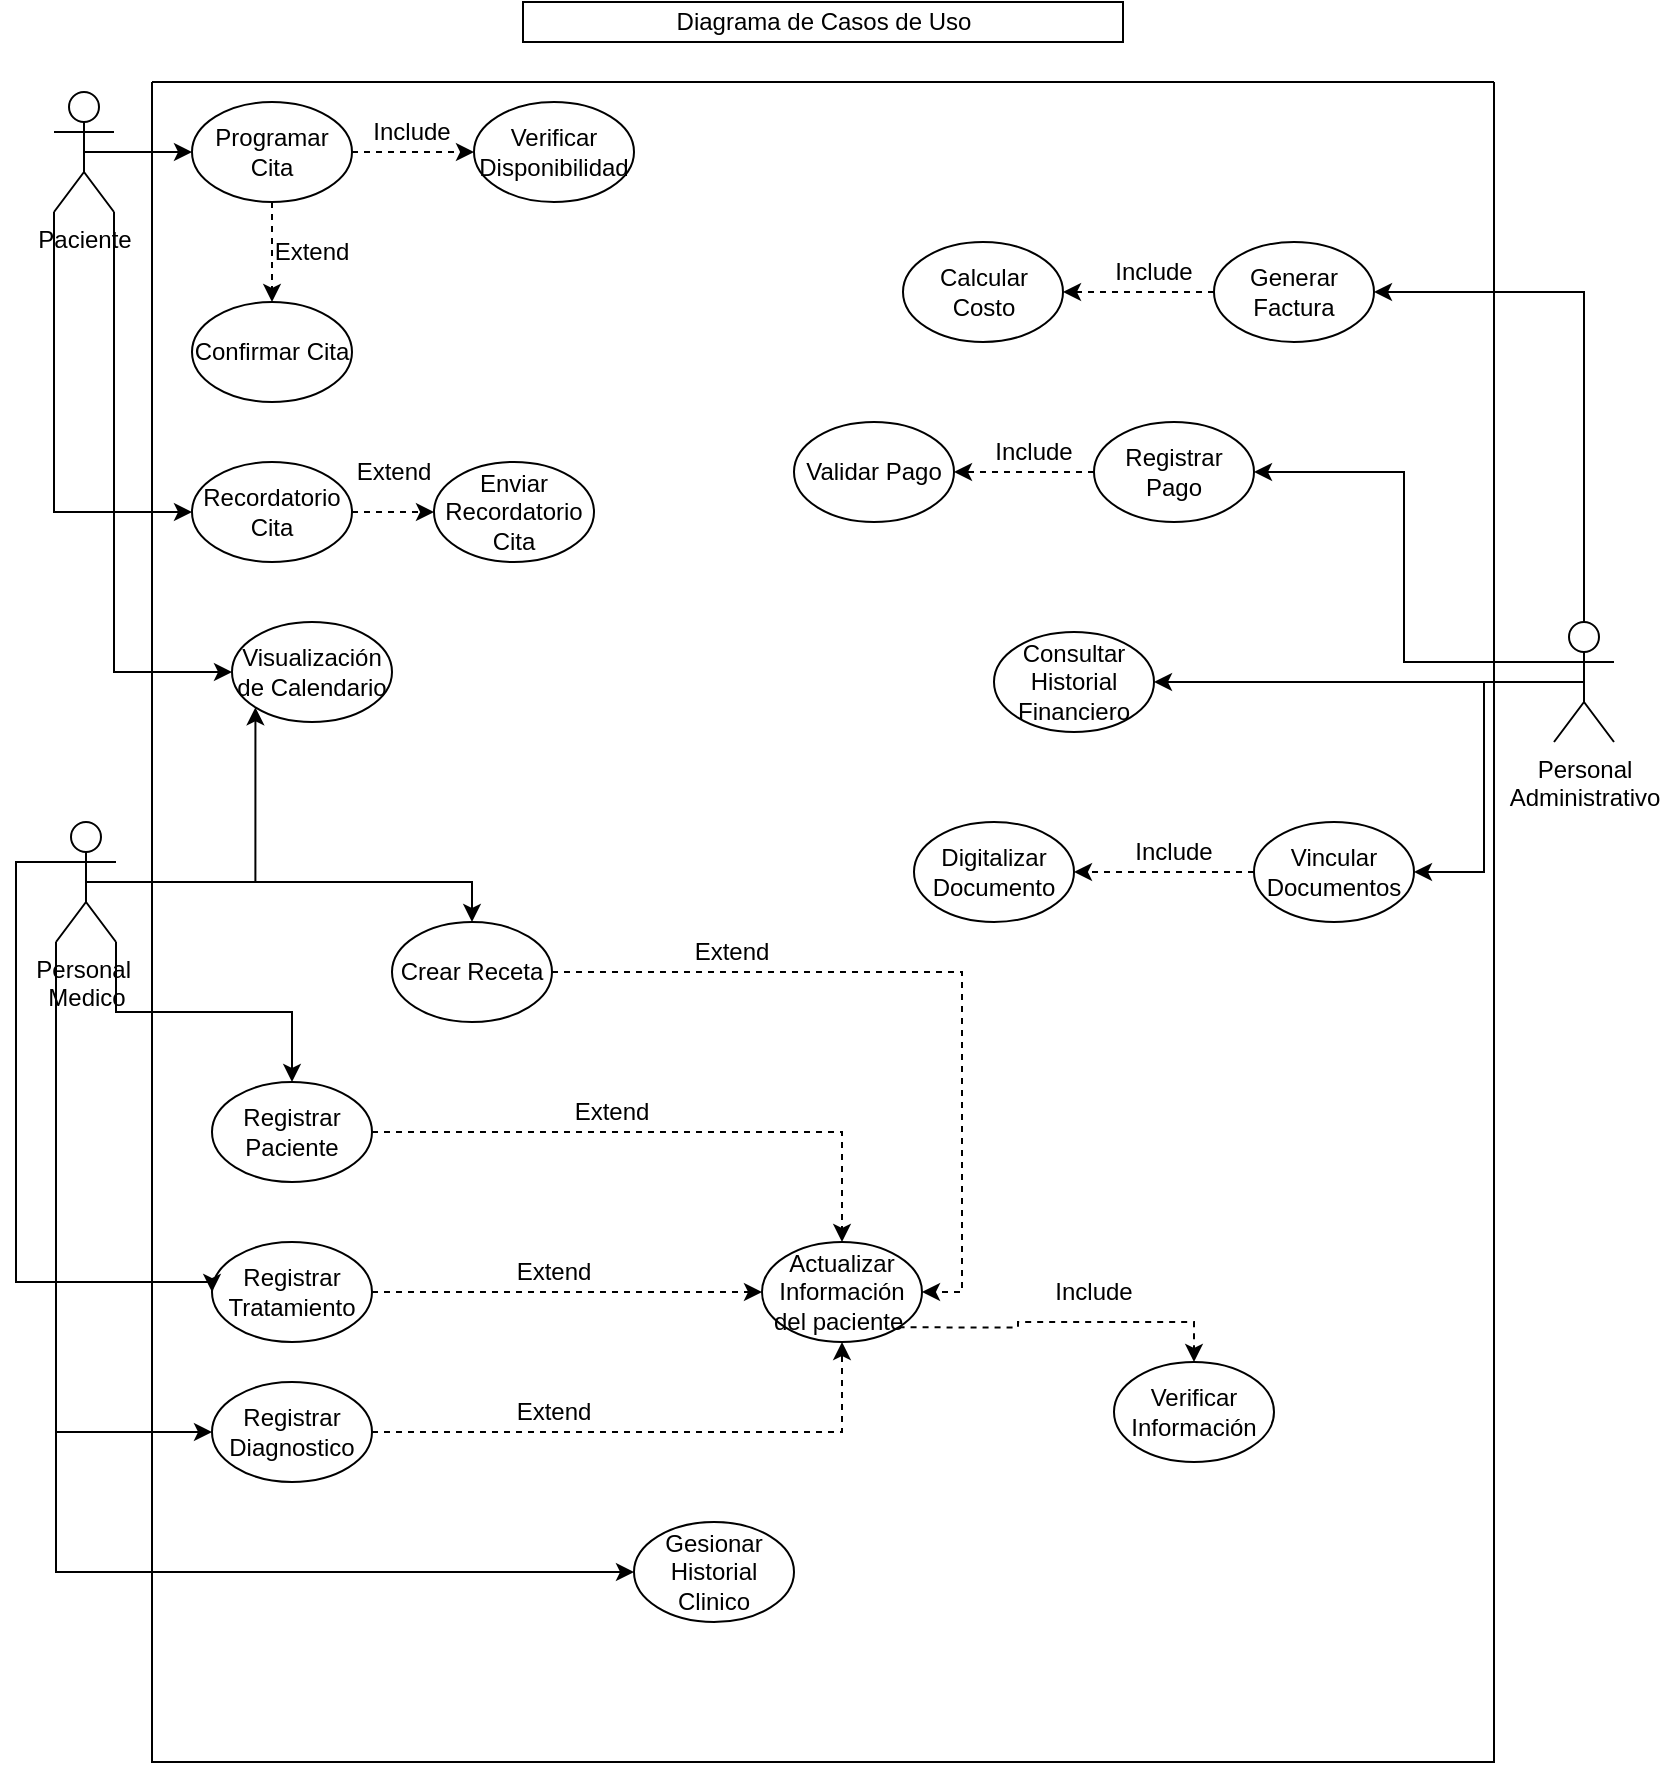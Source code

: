 <mxfile version="24.4.0" type="device">
  <diagram name="Página-1" id="I6cedz1NaRoOw9gbvDgf">
    <mxGraphModel dx="1863" dy="606" grid="1" gridSize="10" guides="1" tooltips="1" connect="1" arrows="1" fold="1" page="1" pageScale="1" pageWidth="827" pageHeight="1169" math="0" shadow="0">
      <root>
        <mxCell id="0" />
        <mxCell id="1" parent="0" />
        <mxCell id="sZblI4FrZ0gdulXsfKAt-8" style="edgeStyle=orthogonalEdgeStyle;rounded=0;orthogonalLoop=1;jettySize=auto;html=1;exitX=0.5;exitY=0.5;exitDx=0;exitDy=0;exitPerimeter=0;" parent="1" source="sZblI4FrZ0gdulXsfKAt-1" target="sZblI4FrZ0gdulXsfKAt-7" edge="1">
          <mxGeometry relative="1" as="geometry" />
        </mxCell>
        <mxCell id="sZblI4FrZ0gdulXsfKAt-20" style="edgeStyle=orthogonalEdgeStyle;rounded=0;orthogonalLoop=1;jettySize=auto;html=1;exitX=0;exitY=1;exitDx=0;exitDy=0;exitPerimeter=0;entryX=0;entryY=0.5;entryDx=0;entryDy=0;" parent="1" source="sZblI4FrZ0gdulXsfKAt-1" target="sZblI4FrZ0gdulXsfKAt-19" edge="1">
          <mxGeometry relative="1" as="geometry" />
        </mxCell>
        <mxCell id="sZblI4FrZ0gdulXsfKAt-27" style="edgeStyle=orthogonalEdgeStyle;rounded=0;orthogonalLoop=1;jettySize=auto;html=1;exitX=1;exitY=1;exitDx=0;exitDy=0;exitPerimeter=0;entryX=0;entryY=0.5;entryDx=0;entryDy=0;" parent="1" source="sZblI4FrZ0gdulXsfKAt-1" target="sZblI4FrZ0gdulXsfKAt-26" edge="1">
          <mxGeometry relative="1" as="geometry" />
        </mxCell>
        <mxCell id="sZblI4FrZ0gdulXsfKAt-1" value="Paciente" style="shape=umlActor;verticalLabelPosition=bottom;verticalAlign=top;html=1;outlineConnect=0;" parent="1" vertex="1">
          <mxGeometry x="20" y="55" width="30" height="60" as="geometry" />
        </mxCell>
        <mxCell id="sZblI4FrZ0gdulXsfKAt-6" value="" style="swimlane;startSize=0;" parent="1" vertex="1">
          <mxGeometry x="69" y="50" width="671" height="840" as="geometry" />
        </mxCell>
        <mxCell id="sZblI4FrZ0gdulXsfKAt-13" style="edgeStyle=orthogonalEdgeStyle;rounded=0;orthogonalLoop=1;jettySize=auto;html=1;exitX=0.5;exitY=1;exitDx=0;exitDy=0;entryX=0.5;entryY=0;entryDx=0;entryDy=0;dashed=1;" parent="sZblI4FrZ0gdulXsfKAt-6" source="sZblI4FrZ0gdulXsfKAt-7" target="sZblI4FrZ0gdulXsfKAt-11" edge="1">
          <mxGeometry relative="1" as="geometry" />
        </mxCell>
        <mxCell id="sZblI4FrZ0gdulXsfKAt-16" style="edgeStyle=orthogonalEdgeStyle;rounded=0;orthogonalLoop=1;jettySize=auto;html=1;exitX=1;exitY=0.5;exitDx=0;exitDy=0;entryX=0;entryY=0.5;entryDx=0;entryDy=0;dashed=1;" parent="sZblI4FrZ0gdulXsfKAt-6" source="sZblI4FrZ0gdulXsfKAt-7" target="sZblI4FrZ0gdulXsfKAt-15" edge="1">
          <mxGeometry relative="1" as="geometry" />
        </mxCell>
        <mxCell id="sZblI4FrZ0gdulXsfKAt-7" value="Programar Cita" style="ellipse;whiteSpace=wrap;html=1;" parent="sZblI4FrZ0gdulXsfKAt-6" vertex="1">
          <mxGeometry x="20" y="10" width="80" height="50" as="geometry" />
        </mxCell>
        <mxCell id="sZblI4FrZ0gdulXsfKAt-11" value="Confirmar Cita" style="ellipse;whiteSpace=wrap;html=1;" parent="sZblI4FrZ0gdulXsfKAt-6" vertex="1">
          <mxGeometry x="20" y="110" width="80" height="50" as="geometry" />
        </mxCell>
        <mxCell id="sZblI4FrZ0gdulXsfKAt-14" value="Extend" style="text;html=1;align=center;verticalAlign=middle;whiteSpace=wrap;rounded=0;" parent="sZblI4FrZ0gdulXsfKAt-6" vertex="1">
          <mxGeometry x="50" y="70" width="60" height="30" as="geometry" />
        </mxCell>
        <mxCell id="sZblI4FrZ0gdulXsfKAt-15" value="Verificar Disponibilidad" style="ellipse;whiteSpace=wrap;html=1;" parent="sZblI4FrZ0gdulXsfKAt-6" vertex="1">
          <mxGeometry x="161" y="10" width="80" height="50" as="geometry" />
        </mxCell>
        <mxCell id="sZblI4FrZ0gdulXsfKAt-18" value="Include" style="text;html=1;align=center;verticalAlign=middle;whiteSpace=wrap;rounded=0;" parent="sZblI4FrZ0gdulXsfKAt-6" vertex="1">
          <mxGeometry x="100" y="10" width="60" height="30" as="geometry" />
        </mxCell>
        <mxCell id="sZblI4FrZ0gdulXsfKAt-23" style="edgeStyle=orthogonalEdgeStyle;rounded=0;orthogonalLoop=1;jettySize=auto;html=1;exitX=1;exitY=0.5;exitDx=0;exitDy=0;dashed=1;" parent="sZblI4FrZ0gdulXsfKAt-6" source="sZblI4FrZ0gdulXsfKAt-19" target="sZblI4FrZ0gdulXsfKAt-21" edge="1">
          <mxGeometry relative="1" as="geometry" />
        </mxCell>
        <mxCell id="sZblI4FrZ0gdulXsfKAt-19" value="Recordatorio Cita" style="ellipse;whiteSpace=wrap;html=1;" parent="sZblI4FrZ0gdulXsfKAt-6" vertex="1">
          <mxGeometry x="20" y="190" width="80" height="50" as="geometry" />
        </mxCell>
        <mxCell id="sZblI4FrZ0gdulXsfKAt-21" value="Enviar Recordatorio Cita" style="ellipse;whiteSpace=wrap;html=1;" parent="sZblI4FrZ0gdulXsfKAt-6" vertex="1">
          <mxGeometry x="141" y="190" width="80" height="50" as="geometry" />
        </mxCell>
        <mxCell id="sZblI4FrZ0gdulXsfKAt-24" value="Extend" style="text;html=1;align=center;verticalAlign=middle;whiteSpace=wrap;rounded=0;" parent="sZblI4FrZ0gdulXsfKAt-6" vertex="1">
          <mxGeometry x="91" y="180" width="60" height="30" as="geometry" />
        </mxCell>
        <mxCell id="sZblI4FrZ0gdulXsfKAt-26" value="Visualización de Calendario" style="ellipse;whiteSpace=wrap;html=1;" parent="sZblI4FrZ0gdulXsfKAt-6" vertex="1">
          <mxGeometry x="40" y="270" width="80" height="50" as="geometry" />
        </mxCell>
        <mxCell id="sZblI4FrZ0gdulXsfKAt-28" value="Crear Receta" style="ellipse;whiteSpace=wrap;html=1;" parent="sZblI4FrZ0gdulXsfKAt-6" vertex="1">
          <mxGeometry x="120" y="420" width="80" height="50" as="geometry" />
        </mxCell>
        <mxCell id="sZblI4FrZ0gdulXsfKAt-34" value="" style="edgeStyle=orthogonalEdgeStyle;rounded=0;orthogonalLoop=1;jettySize=auto;html=1;exitX=1;exitY=0.5;exitDx=0;exitDy=0;dashed=1;entryX=1;entryY=0.5;entryDx=0;entryDy=0;" parent="sZblI4FrZ0gdulXsfKAt-6" source="sZblI4FrZ0gdulXsfKAt-28" target="ZKMqBAsAfl2Dbj8rhGkZ-1" edge="1">
          <mxGeometry relative="1" as="geometry">
            <mxPoint x="149" y="600" as="sourcePoint" />
            <mxPoint x="281.0" y="445" as="targetPoint" />
          </mxGeometry>
        </mxCell>
        <mxCell id="ZKMqBAsAfl2Dbj8rhGkZ-4" style="edgeStyle=orthogonalEdgeStyle;rounded=0;orthogonalLoop=1;jettySize=auto;html=1;exitX=1;exitY=0.5;exitDx=0;exitDy=0;entryX=0.5;entryY=0;entryDx=0;entryDy=0;dashed=1;" parent="sZblI4FrZ0gdulXsfKAt-6" source="sZblI4FrZ0gdulXsfKAt-37" target="ZKMqBAsAfl2Dbj8rhGkZ-1" edge="1">
          <mxGeometry relative="1" as="geometry" />
        </mxCell>
        <mxCell id="sZblI4FrZ0gdulXsfKAt-37" value="Registrar Paciente" style="ellipse;whiteSpace=wrap;html=1;" parent="sZblI4FrZ0gdulXsfKAt-6" vertex="1">
          <mxGeometry x="30" y="500" width="80" height="50" as="geometry" />
        </mxCell>
        <mxCell id="ZKMqBAsAfl2Dbj8rhGkZ-5" style="edgeStyle=orthogonalEdgeStyle;rounded=0;orthogonalLoop=1;jettySize=auto;html=1;exitX=1;exitY=0.5;exitDx=0;exitDy=0;dashed=1;" parent="sZblI4FrZ0gdulXsfKAt-6" source="sZblI4FrZ0gdulXsfKAt-38" target="ZKMqBAsAfl2Dbj8rhGkZ-1" edge="1">
          <mxGeometry relative="1" as="geometry" />
        </mxCell>
        <mxCell id="sZblI4FrZ0gdulXsfKAt-38" value="Registrar Tratamiento" style="ellipse;whiteSpace=wrap;html=1;" parent="sZblI4FrZ0gdulXsfKAt-6" vertex="1">
          <mxGeometry x="30" y="580" width="80" height="50" as="geometry" />
        </mxCell>
        <mxCell id="sZblI4FrZ0gdulXsfKAt-41" value="Verificar Información" style="ellipse;whiteSpace=wrap;html=1;" parent="sZblI4FrZ0gdulXsfKAt-6" vertex="1">
          <mxGeometry x="481" y="640" width="80" height="50" as="geometry" />
        </mxCell>
        <mxCell id="sZblI4FrZ0gdulXsfKAt-42" value="Gesionar Historial Clinico" style="ellipse;whiteSpace=wrap;html=1;" parent="sZblI4FrZ0gdulXsfKAt-6" vertex="1">
          <mxGeometry x="241" y="720" width="80" height="50" as="geometry" />
        </mxCell>
        <mxCell id="sZblI4FrZ0gdulXsfKAt-69" style="edgeStyle=orthogonalEdgeStyle;rounded=0;orthogonalLoop=1;jettySize=auto;html=1;exitX=0;exitY=0.5;exitDx=0;exitDy=0;entryX=1;entryY=0.5;entryDx=0;entryDy=0;dashed=1;" parent="sZblI4FrZ0gdulXsfKAt-6" source="sZblI4FrZ0gdulXsfKAt-60" target="sZblI4FrZ0gdulXsfKAt-61" edge="1">
          <mxGeometry relative="1" as="geometry" />
        </mxCell>
        <mxCell id="sZblI4FrZ0gdulXsfKAt-60" value="Generar Factura" style="ellipse;whiteSpace=wrap;html=1;" parent="sZblI4FrZ0gdulXsfKAt-6" vertex="1">
          <mxGeometry x="531" y="80" width="80" height="50" as="geometry" />
        </mxCell>
        <mxCell id="sZblI4FrZ0gdulXsfKAt-61" value="Calcular Costo" style="ellipse;whiteSpace=wrap;html=1;" parent="sZblI4FrZ0gdulXsfKAt-6" vertex="1">
          <mxGeometry x="375.5" y="80" width="80" height="50" as="geometry" />
        </mxCell>
        <mxCell id="sZblI4FrZ0gdulXsfKAt-71" style="edgeStyle=orthogonalEdgeStyle;rounded=0;orthogonalLoop=1;jettySize=auto;html=1;exitX=0;exitY=0.5;exitDx=0;exitDy=0;entryX=1;entryY=0.5;entryDx=0;entryDy=0;dashed=1;" parent="sZblI4FrZ0gdulXsfKAt-6" source="sZblI4FrZ0gdulXsfKAt-62" target="sZblI4FrZ0gdulXsfKAt-63" edge="1">
          <mxGeometry relative="1" as="geometry" />
        </mxCell>
        <mxCell id="sZblI4FrZ0gdulXsfKAt-62" value="Registrar Pago" style="ellipse;whiteSpace=wrap;html=1;" parent="sZblI4FrZ0gdulXsfKAt-6" vertex="1">
          <mxGeometry x="471" y="170" width="80" height="50" as="geometry" />
        </mxCell>
        <mxCell id="sZblI4FrZ0gdulXsfKAt-63" value="Validar Pago" style="ellipse;whiteSpace=wrap;html=1;" parent="sZblI4FrZ0gdulXsfKAt-6" vertex="1">
          <mxGeometry x="321" y="170" width="80" height="50" as="geometry" />
        </mxCell>
        <mxCell id="sZblI4FrZ0gdulXsfKAt-64" value="Consultar Historial Financiero" style="ellipse;whiteSpace=wrap;html=1;" parent="sZblI4FrZ0gdulXsfKAt-6" vertex="1">
          <mxGeometry x="421" y="275" width="80" height="50" as="geometry" />
        </mxCell>
        <mxCell id="sZblI4FrZ0gdulXsfKAt-74" style="edgeStyle=orthogonalEdgeStyle;rounded=0;orthogonalLoop=1;jettySize=auto;html=1;exitX=0;exitY=0.5;exitDx=0;exitDy=0;entryX=1;entryY=0.5;entryDx=0;entryDy=0;dashed=1;" parent="sZblI4FrZ0gdulXsfKAt-6" source="sZblI4FrZ0gdulXsfKAt-66" target="sZblI4FrZ0gdulXsfKAt-67" edge="1">
          <mxGeometry relative="1" as="geometry" />
        </mxCell>
        <mxCell id="sZblI4FrZ0gdulXsfKAt-66" value="Vincular Documentos" style="ellipse;whiteSpace=wrap;html=1;" parent="sZblI4FrZ0gdulXsfKAt-6" vertex="1">
          <mxGeometry x="551" y="370" width="80" height="50" as="geometry" />
        </mxCell>
        <mxCell id="sZblI4FrZ0gdulXsfKAt-67" value="Digitalizar Documento" style="ellipse;whiteSpace=wrap;html=1;" parent="sZblI4FrZ0gdulXsfKAt-6" vertex="1">
          <mxGeometry x="381" y="370" width="80" height="50" as="geometry" />
        </mxCell>
        <mxCell id="sZblI4FrZ0gdulXsfKAt-75" value="Include" style="text;html=1;align=center;verticalAlign=middle;whiteSpace=wrap;rounded=0;" parent="sZblI4FrZ0gdulXsfKAt-6" vertex="1">
          <mxGeometry x="481" y="370" width="60" height="30" as="geometry" />
        </mxCell>
        <mxCell id="sZblI4FrZ0gdulXsfKAt-76" value="Include" style="text;html=1;align=center;verticalAlign=middle;whiteSpace=wrap;rounded=0;" parent="sZblI4FrZ0gdulXsfKAt-6" vertex="1">
          <mxGeometry x="411" y="170" width="60" height="30" as="geometry" />
        </mxCell>
        <mxCell id="sZblI4FrZ0gdulXsfKAt-77" value="Include" style="text;html=1;align=center;verticalAlign=middle;whiteSpace=wrap;rounded=0;" parent="sZblI4FrZ0gdulXsfKAt-6" vertex="1">
          <mxGeometry x="471" y="80" width="60" height="30" as="geometry" />
        </mxCell>
        <mxCell id="ZKMqBAsAfl2Dbj8rhGkZ-6" style="edgeStyle=orthogonalEdgeStyle;rounded=0;orthogonalLoop=1;jettySize=auto;html=1;exitX=1;exitY=0.5;exitDx=0;exitDy=0;entryX=0.5;entryY=1;entryDx=0;entryDy=0;dashed=1;" parent="sZblI4FrZ0gdulXsfKAt-6" source="sZblI4FrZ0gdulXsfKAt-87" target="ZKMqBAsAfl2Dbj8rhGkZ-1" edge="1">
          <mxGeometry relative="1" as="geometry" />
        </mxCell>
        <mxCell id="sZblI4FrZ0gdulXsfKAt-87" value="Registrar Diagnostico" style="ellipse;whiteSpace=wrap;html=1;" parent="sZblI4FrZ0gdulXsfKAt-6" vertex="1">
          <mxGeometry x="30" y="650" width="80" height="50" as="geometry" />
        </mxCell>
        <mxCell id="ZKMqBAsAfl2Dbj8rhGkZ-15" style="edgeStyle=orthogonalEdgeStyle;rounded=0;orthogonalLoop=1;jettySize=auto;html=1;exitX=1;exitY=1;exitDx=0;exitDy=0;entryX=0.5;entryY=0;entryDx=0;entryDy=0;dashed=1;" parent="sZblI4FrZ0gdulXsfKAt-6" source="ZKMqBAsAfl2Dbj8rhGkZ-1" target="sZblI4FrZ0gdulXsfKAt-41" edge="1">
          <mxGeometry relative="1" as="geometry" />
        </mxCell>
        <mxCell id="ZKMqBAsAfl2Dbj8rhGkZ-1" value="Actualizar Información del paciente&amp;nbsp;" style="ellipse;whiteSpace=wrap;html=1;" parent="sZblI4FrZ0gdulXsfKAt-6" vertex="1">
          <mxGeometry x="305" y="580" width="80" height="50" as="geometry" />
        </mxCell>
        <mxCell id="ZKMqBAsAfl2Dbj8rhGkZ-7" value="Extend" style="text;html=1;align=center;verticalAlign=middle;whiteSpace=wrap;rounded=0;" parent="sZblI4FrZ0gdulXsfKAt-6" vertex="1">
          <mxGeometry x="171" y="650" width="60" height="30" as="geometry" />
        </mxCell>
        <mxCell id="ZKMqBAsAfl2Dbj8rhGkZ-9" value="Extend" style="text;html=1;align=center;verticalAlign=middle;whiteSpace=wrap;rounded=0;" parent="sZblI4FrZ0gdulXsfKAt-6" vertex="1">
          <mxGeometry x="171" y="580" width="60" height="30" as="geometry" />
        </mxCell>
        <mxCell id="ZKMqBAsAfl2Dbj8rhGkZ-10" value="Extend" style="text;html=1;align=center;verticalAlign=middle;whiteSpace=wrap;rounded=0;" parent="sZblI4FrZ0gdulXsfKAt-6" vertex="1">
          <mxGeometry x="200" y="500" width="60" height="30" as="geometry" />
        </mxCell>
        <mxCell id="ZKMqBAsAfl2Dbj8rhGkZ-14" value="Extend" style="text;html=1;align=center;verticalAlign=middle;whiteSpace=wrap;rounded=0;" parent="sZblI4FrZ0gdulXsfKAt-6" vertex="1">
          <mxGeometry x="260" y="420" width="60" height="30" as="geometry" />
        </mxCell>
        <mxCell id="ZKMqBAsAfl2Dbj8rhGkZ-16" value="Include" style="text;html=1;align=center;verticalAlign=middle;whiteSpace=wrap;rounded=0;" parent="sZblI4FrZ0gdulXsfKAt-6" vertex="1">
          <mxGeometry x="441" y="590" width="60" height="30" as="geometry" />
        </mxCell>
        <mxCell id="sZblI4FrZ0gdulXsfKAt-29" style="edgeStyle=orthogonalEdgeStyle;rounded=0;orthogonalLoop=1;jettySize=auto;html=1;exitX=0.5;exitY=0.5;exitDx=0;exitDy=0;exitPerimeter=0;entryX=0;entryY=1;entryDx=0;entryDy=0;" parent="1" source="sZblI4FrZ0gdulXsfKAt-25" target="sZblI4FrZ0gdulXsfKAt-26" edge="1">
          <mxGeometry relative="1" as="geometry" />
        </mxCell>
        <mxCell id="sZblI4FrZ0gdulXsfKAt-35" style="edgeStyle=orthogonalEdgeStyle;rounded=0;orthogonalLoop=1;jettySize=auto;html=1;exitX=0.5;exitY=0.5;exitDx=0;exitDy=0;exitPerimeter=0;entryX=0.5;entryY=0;entryDx=0;entryDy=0;" parent="1" source="sZblI4FrZ0gdulXsfKAt-25" target="sZblI4FrZ0gdulXsfKAt-28" edge="1">
          <mxGeometry relative="1" as="geometry" />
        </mxCell>
        <mxCell id="sZblI4FrZ0gdulXsfKAt-46" style="edgeStyle=orthogonalEdgeStyle;rounded=0;orthogonalLoop=1;jettySize=auto;html=1;exitX=1;exitY=1;exitDx=0;exitDy=0;exitPerimeter=0;entryX=0.5;entryY=0;entryDx=0;entryDy=0;" parent="1" source="sZblI4FrZ0gdulXsfKAt-25" target="sZblI4FrZ0gdulXsfKAt-37" edge="1">
          <mxGeometry relative="1" as="geometry" />
        </mxCell>
        <mxCell id="sZblI4FrZ0gdulXsfKAt-47" style="edgeStyle=orthogonalEdgeStyle;rounded=0;orthogonalLoop=1;jettySize=auto;html=1;exitX=0;exitY=0.333;exitDx=0;exitDy=0;exitPerimeter=0;entryX=0;entryY=0.5;entryDx=0;entryDy=0;" parent="1" source="sZblI4FrZ0gdulXsfKAt-25" target="sZblI4FrZ0gdulXsfKAt-38" edge="1">
          <mxGeometry relative="1" as="geometry">
            <Array as="points">
              <mxPoint x="1" y="440" />
              <mxPoint x="1" y="650" />
              <mxPoint x="99" y="650" />
            </Array>
          </mxGeometry>
        </mxCell>
        <mxCell id="sZblI4FrZ0gdulXsfKAt-49" style="edgeStyle=orthogonalEdgeStyle;rounded=0;orthogonalLoop=1;jettySize=auto;html=1;exitX=0;exitY=1;exitDx=0;exitDy=0;exitPerimeter=0;entryX=0;entryY=0.5;entryDx=0;entryDy=0;" parent="1" source="sZblI4FrZ0gdulXsfKAt-25" target="sZblI4FrZ0gdulXsfKAt-42" edge="1">
          <mxGeometry relative="1" as="geometry" />
        </mxCell>
        <mxCell id="sZblI4FrZ0gdulXsfKAt-88" style="edgeStyle=orthogonalEdgeStyle;rounded=0;orthogonalLoop=1;jettySize=auto;html=1;exitX=0;exitY=1;exitDx=0;exitDy=0;exitPerimeter=0;entryX=0;entryY=0.5;entryDx=0;entryDy=0;" parent="1" source="sZblI4FrZ0gdulXsfKAt-25" target="sZblI4FrZ0gdulXsfKAt-87" edge="1">
          <mxGeometry relative="1" as="geometry" />
        </mxCell>
        <mxCell id="sZblI4FrZ0gdulXsfKAt-25" value="Personal&amp;nbsp;&lt;div&gt;Medico&lt;/div&gt;" style="shape=umlActor;verticalLabelPosition=bottom;verticalAlign=top;html=1;outlineConnect=0;align=center;" parent="1" vertex="1">
          <mxGeometry x="21" y="420" width="30" height="60" as="geometry" />
        </mxCell>
        <mxCell id="sZblI4FrZ0gdulXsfKAt-68" style="edgeStyle=orthogonalEdgeStyle;rounded=0;orthogonalLoop=1;jettySize=auto;html=1;exitX=0.5;exitY=0;exitDx=0;exitDy=0;exitPerimeter=0;entryX=1;entryY=0.5;entryDx=0;entryDy=0;" parent="1" source="sZblI4FrZ0gdulXsfKAt-58" target="sZblI4FrZ0gdulXsfKAt-60" edge="1">
          <mxGeometry relative="1" as="geometry" />
        </mxCell>
        <mxCell id="sZblI4FrZ0gdulXsfKAt-70" style="edgeStyle=orthogonalEdgeStyle;rounded=0;orthogonalLoop=1;jettySize=auto;html=1;exitX=0;exitY=0.333;exitDx=0;exitDy=0;exitPerimeter=0;entryX=1;entryY=0.5;entryDx=0;entryDy=0;" parent="1" source="sZblI4FrZ0gdulXsfKAt-58" target="sZblI4FrZ0gdulXsfKAt-62" edge="1">
          <mxGeometry relative="1" as="geometry" />
        </mxCell>
        <mxCell id="sZblI4FrZ0gdulXsfKAt-72" style="edgeStyle=orthogonalEdgeStyle;rounded=0;orthogonalLoop=1;jettySize=auto;html=1;exitX=0.5;exitY=0.5;exitDx=0;exitDy=0;exitPerimeter=0;entryX=1;entryY=0.5;entryDx=0;entryDy=0;" parent="1" source="sZblI4FrZ0gdulXsfKAt-58" target="sZblI4FrZ0gdulXsfKAt-64" edge="1">
          <mxGeometry relative="1" as="geometry" />
        </mxCell>
        <mxCell id="sZblI4FrZ0gdulXsfKAt-73" style="edgeStyle=orthogonalEdgeStyle;rounded=0;orthogonalLoop=1;jettySize=auto;html=1;exitX=0.5;exitY=0.5;exitDx=0;exitDy=0;exitPerimeter=0;entryX=1;entryY=0.5;entryDx=0;entryDy=0;" parent="1" source="sZblI4FrZ0gdulXsfKAt-58" target="sZblI4FrZ0gdulXsfKAt-66" edge="1">
          <mxGeometry relative="1" as="geometry" />
        </mxCell>
        <mxCell id="sZblI4FrZ0gdulXsfKAt-58" value="Personal&lt;div&gt;Administrativo&lt;/div&gt;" style="shape=umlActor;verticalLabelPosition=bottom;verticalAlign=top;html=1;outlineConnect=0;" parent="1" vertex="1">
          <mxGeometry x="770" y="320" width="30" height="60" as="geometry" />
        </mxCell>
        <mxCell id="HnqYgG4M_uMXrcdU1epc-1" value="Diagrama de Casos de Uso" style="rounded=0;whiteSpace=wrap;html=1;" parent="1" vertex="1">
          <mxGeometry x="254.5" y="10" width="300" height="20" as="geometry" />
        </mxCell>
      </root>
    </mxGraphModel>
  </diagram>
</mxfile>
